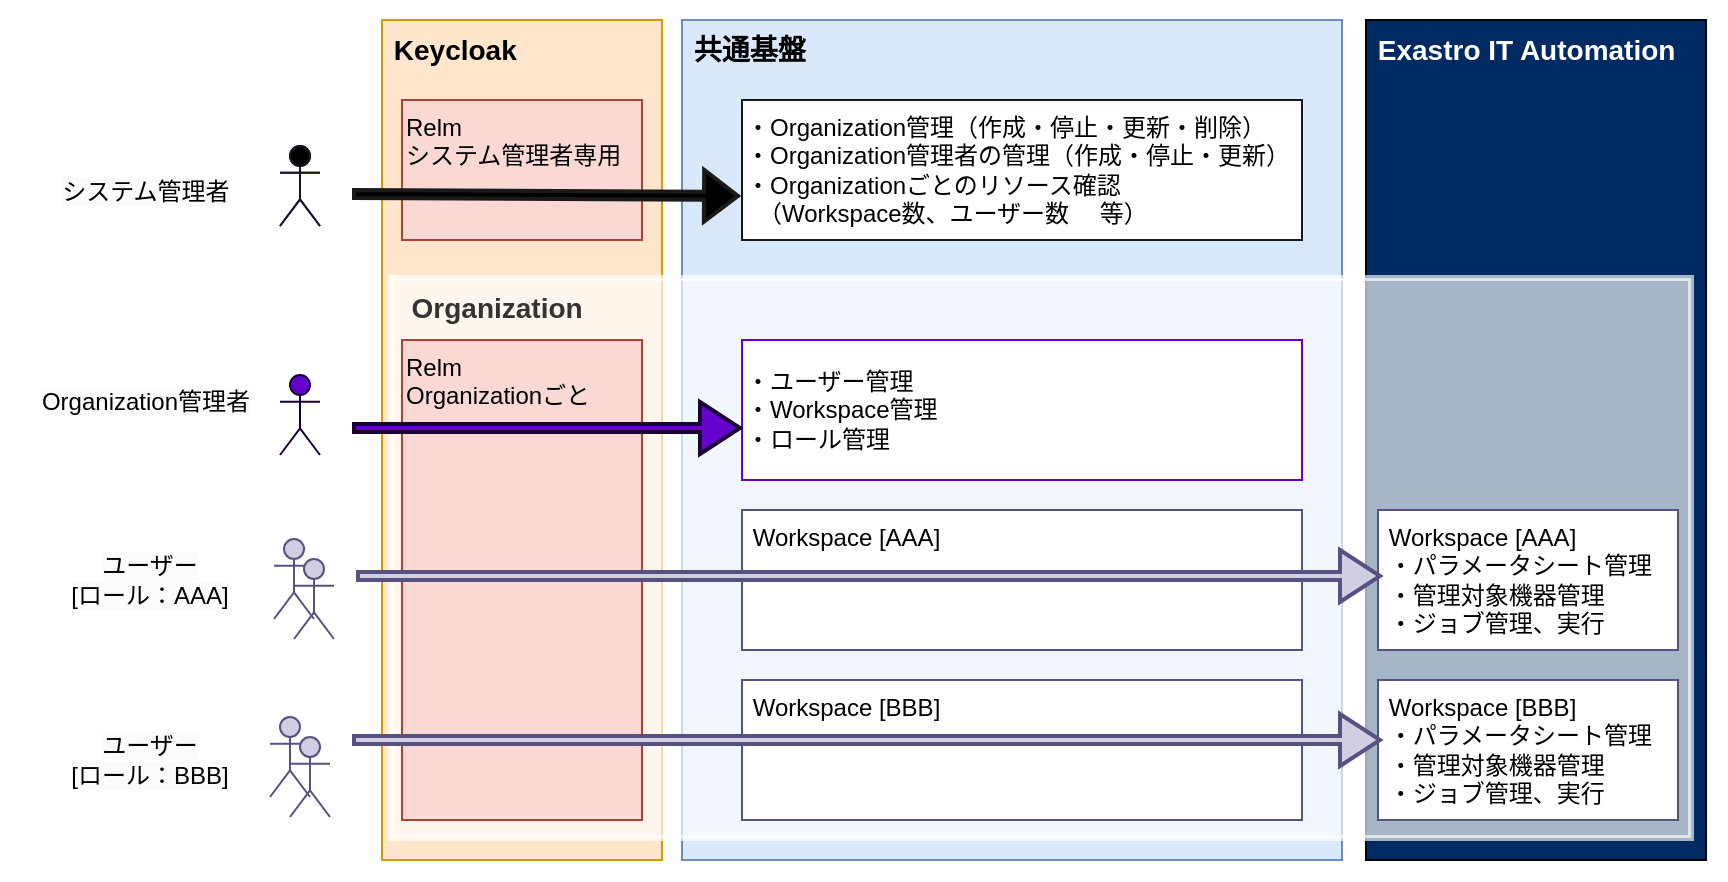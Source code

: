 <mxfile version="20.8.16" type="device"><diagram name="users" id="zIaAfcBwSuvRJHUy-47_"><mxGraphModel dx="960" dy="614" grid="1" gridSize="10" guides="1" tooltips="1" connect="1" arrows="1" fold="1" page="1" pageScale="1" pageWidth="827" pageHeight="1169" math="0" shadow="0"><root><mxCell id="UzZWIe5iTbH8BvvD0hbM-0"/><mxCell id="UzZWIe5iTbH8BvvD0hbM-1" style="" parent="UzZWIe5iTbH8BvvD0hbM-0"/><mxCell id="bpjWlzHVO4FDy2-kTseJ-0" value="" style="rounded=0;whiteSpace=wrap;html=1;strokeColor=none;" parent="UzZWIe5iTbH8BvvD0hbM-1" vertex="1"><mxGeometry x="23" y="30" width="850" height="440" as="geometry"/></mxCell><mxCell id="UzZWIe5iTbH8BvvD0hbM-2" value="&lt;blockquote style=&quot;margin: 0 0 0 40px; border: none; padding: 0px;&quot;&gt;&lt;br&gt;&lt;/blockquote&gt;" style="shape=umlActor;verticalLabelPosition=bottom;verticalAlign=top;outlineConnect=0;fillColor=#6a00ff;strokeColor=#3700CC;html=1;fontColor=#ffffff;" parent="UzZWIe5iTbH8BvvD0hbM-1" vertex="1"><mxGeometry x="150" y="103" width="20" height="40" as="geometry"/></mxCell><mxCell id="UzZWIe5iTbH8BvvD0hbM-3" value="&lt;span style=&quot;color: rgb(0, 0, 0); font-family: Helvetica; font-size: 12px; font-style: normal; font-variant-ligatures: normal; font-variant-caps: normal; font-weight: 400; letter-spacing: normal; orphans: 2; text-indent: 0px; text-transform: none; widows: 2; word-spacing: 0px; -webkit-text-stroke-width: 0px; background-color: rgb(251, 251, 251); text-decoration-thickness: initial; text-decoration-style: initial; text-decoration-color: initial; float: none; display: inline !important;&quot;&gt;Platform管理者&lt;/span&gt;" style="text;whiteSpace=wrap;html=1;fontSize=12;fontFamily=Helvetica;fontColor=#FFFFFF;verticalAlign=middle;align=center;" parent="UzZWIe5iTbH8BvvD0hbM-1" vertex="1"><mxGeometry x="28" y="105.5" width="110" height="40" as="geometry"/></mxCell><mxCell id="UzZWIe5iTbH8BvvD0hbM-8" value="&lt;blockquote style=&quot;margin: 0 0 0 40px; border: none; padding: 0px;&quot;&gt;&lt;br&gt;&lt;/blockquote&gt;" style="shape=umlActor;verticalLabelPosition=bottom;verticalAlign=top;outlineConnect=0;fillColor=#000000;strokeColor=#1A1A1A;html=1;fontColor=#ffffff;" parent="UzZWIe5iTbH8BvvD0hbM-1" vertex="1"><mxGeometry x="150" y="103" width="20" height="40" as="geometry"/></mxCell><mxCell id="UzZWIe5iTbH8BvvD0hbM-9" value="" style="shape=umlActor;verticalLabelPosition=bottom;verticalAlign=top;html=1;outlineConnect=0;fillColor=#6600CC;strokeColor=#190033;fontColor=#ffffff;" parent="UzZWIe5iTbH8BvvD0hbM-1" vertex="1"><mxGeometry x="150" y="217.5" width="20" height="40" as="geometry"/></mxCell><mxCell id="UzZWIe5iTbH8BvvD0hbM-11" value="&lt;span style=&quot;color: rgb(0, 0, 0); font-family: Helvetica; font-size: 12px; font-style: normal; font-variant-ligatures: normal; font-variant-caps: normal; font-weight: 400; letter-spacing: normal; orphans: 2; text-indent: 0px; text-transform: none; widows: 2; word-spacing: 0px; -webkit-text-stroke-width: 0px; background-color: rgb(251, 251, 251); text-decoration-thickness: initial; text-decoration-style: initial; text-decoration-color: initial; float: none; display: inline !important;&quot;&gt;システム管理者&lt;/span&gt;" style="text;whiteSpace=wrap;html=1;fontSize=12;fontFamily=Helvetica;fontColor=#FFFFFF;verticalAlign=middle;align=center;" parent="UzZWIe5iTbH8BvvD0hbM-1" vertex="1"><mxGeometry x="28" y="105.5" width="110" height="40" as="geometry"/></mxCell><mxCell id="UzZWIe5iTbH8BvvD0hbM-12" value="&lt;span style=&quot;color: rgb(0, 0, 0); font-family: Helvetica; font-size: 12px; font-style: normal; font-variant-ligatures: normal; font-variant-caps: normal; font-weight: 400; letter-spacing: normal; orphans: 2; text-indent: 0px; text-transform: none; widows: 2; word-spacing: 0px; -webkit-text-stroke-width: 0px; background-color: rgb(251, 251, 251); text-decoration-thickness: initial; text-decoration-style: initial; text-decoration-color: initial; float: none; display: inline !important;&quot;&gt;Organization管理者&lt;/span&gt;" style="text;whiteSpace=wrap;html=1;fontSize=12;fontFamily=Helvetica;fontColor=#FFFFFF;align=center;" parent="UzZWIe5iTbH8BvvD0hbM-1" vertex="1"><mxGeometry x="13" y="216.5" width="140" height="50" as="geometry"/></mxCell><mxCell id="UzZWIe5iTbH8BvvD0hbM-13" value="&lt;span style=&quot;color: rgb(0, 0, 0); font-family: Helvetica; font-size: 12px; font-style: normal; font-variant-ligatures: normal; font-variant-caps: normal; font-weight: 400; letter-spacing: normal; orphans: 2; text-indent: 0px; text-transform: none; widows: 2; word-spacing: 0px; -webkit-text-stroke-width: 0px; background-color: rgb(251, 251, 251); text-decoration-thickness: initial; text-decoration-style: initial; text-decoration-color: initial; float: none; display: inline !important;&quot;&gt;ユーザー&lt;br&gt;&lt;/span&gt;&lt;span style=&quot;color: rgb(0, 0, 0); font-family: Helvetica; font-size: 12px; font-style: normal; font-variant-ligatures: normal; font-variant-caps: normal; font-weight: 400; letter-spacing: normal; orphans: 2; text-indent: 0px; text-transform: none; widows: 2; word-spacing: 0px; -webkit-text-stroke-width: 0px; background-color: rgb(251, 251, 251); text-decoration-thickness: initial; text-decoration-style: initial; text-decoration-color: initial; float: none; display: inline !important;&quot;&gt;[ロール：AAA]&lt;br&gt;&lt;/span&gt;" style="text;whiteSpace=wrap;html=1;fontSize=12;fontFamily=Helvetica;fontColor=#FFFFFF;align=center;verticalAlign=middle;" parent="UzZWIe5iTbH8BvvD0hbM-1" vertex="1"><mxGeometry x="10" y="284.5" width="150" height="70" as="geometry"/></mxCell><mxCell id="UzZWIe5iTbH8BvvD0hbM-14" value="" style="group;fillColor=none;" parent="UzZWIe5iTbH8BvvD0hbM-1" vertex="1" connectable="0"><mxGeometry x="152" y="299.5" width="39" height="50" as="geometry"/></mxCell><mxCell id="UzZWIe5iTbH8BvvD0hbM-15" value="" style="shape=umlActor;verticalLabelPosition=bottom;verticalAlign=top;html=1;outlineConnect=0;fillColor=#d0cee2;strokeColor=#56517e;" parent="UzZWIe5iTbH8BvvD0hbM-14" vertex="1"><mxGeometry x="-5" width="20" height="40" as="geometry"/></mxCell><mxCell id="UzZWIe5iTbH8BvvD0hbM-16" value="" style="shape=umlActor;verticalLabelPosition=bottom;verticalAlign=top;html=1;outlineConnect=0;fillColor=#d0cee2;strokeColor=#56517E;" parent="UzZWIe5iTbH8BvvD0hbM-14" vertex="1"><mxGeometry x="5" y="10" width="20" height="40" as="geometry"/></mxCell><mxCell id="UzZWIe5iTbH8BvvD0hbM-17" value="&lt;span style=&quot;color: rgb(0, 0, 0); font-family: Helvetica; font-size: 12px; font-style: normal; font-variant-ligatures: normal; font-variant-caps: normal; font-weight: 400; letter-spacing: normal; orphans: 2; text-indent: 0px; text-transform: none; widows: 2; word-spacing: 0px; -webkit-text-stroke-width: 0px; background-color: rgb(251, 251, 251); text-decoration-thickness: initial; text-decoration-style: initial; text-decoration-color: initial; float: none; display: inline !important;&quot;&gt;ユーザー&lt;/span&gt;&lt;br style=&quot;border-color: var(--border-color); color: rgb(0, 0, 0); font-family: Helvetica; font-size: 12px; font-style: normal; font-variant-ligatures: normal; font-variant-caps: normal; font-weight: 400; letter-spacing: normal; orphans: 2; text-indent: 0px; text-transform: none; widows: 2; word-spacing: 0px; -webkit-text-stroke-width: 0px; background-color: rgb(251, 251, 251); text-decoration-thickness: initial; text-decoration-style: initial; text-decoration-color: initial;&quot;&gt;&lt;span style=&quot;color: rgb(0, 0, 0); font-family: Helvetica; font-size: 12px; font-style: normal; font-variant-ligatures: normal; font-variant-caps: normal; font-weight: 400; letter-spacing: normal; orphans: 2; text-indent: 0px; text-transform: none; widows: 2; word-spacing: 0px; -webkit-text-stroke-width: 0px; background-color: rgb(251, 251, 251); text-decoration-thickness: initial; text-decoration-style: initial; text-decoration-color: initial; float: none; display: inline !important;&quot;&gt;[ロール：BBB]&lt;/span&gt;" style="text;whiteSpace=wrap;html=1;fontSize=12;fontFamily=Helvetica;fontColor=#FFFFFF;align=center;verticalAlign=middle;" parent="UzZWIe5iTbH8BvvD0hbM-1" vertex="1"><mxGeometry x="10" y="374.5" width="150" height="70" as="geometry"/></mxCell><mxCell id="UzZWIe5iTbH8BvvD0hbM-20" value="" style="group" parent="UzZWIe5iTbH8BvvD0hbM-1" vertex="1" connectable="0"><mxGeometry x="150" y="388.5" width="39" height="50" as="geometry"/></mxCell><mxCell id="UzZWIe5iTbH8BvvD0hbM-21" value="" style="shape=umlActor;verticalLabelPosition=bottom;verticalAlign=top;html=1;outlineConnect=0;fillColor=#d0cee2;strokeColor=#56517e;" parent="UzZWIe5iTbH8BvvD0hbM-20" vertex="1"><mxGeometry x="-5" width="20" height="40" as="geometry"/></mxCell><mxCell id="UzZWIe5iTbH8BvvD0hbM-22" value="" style="shape=umlActor;verticalLabelPosition=bottom;verticalAlign=top;html=1;outlineConnect=0;fillColor=#d0cee2;strokeColor=#56517e;" parent="UzZWIe5iTbH8BvvD0hbM-20" vertex="1"><mxGeometry x="5" y="10" width="20" height="40" as="geometry"/></mxCell><mxCell id="UzZWIe5iTbH8BvvD0hbM-26" value="&lt;font style=&quot;font-size: 14px;&quot;&gt;&amp;nbsp;Keycloak&lt;/font&gt;" style="rounded=0;whiteSpace=wrap;html=1;align=left;horizontal=1;verticalAlign=top;strokeColor=#d79b00;fillColor=#ffe6cc;fontStyle=1" parent="UzZWIe5iTbH8BvvD0hbM-1" vertex="1"><mxGeometry x="201" y="40" width="140" height="420" as="geometry"/></mxCell><mxCell id="UzZWIe5iTbH8BvvD0hbM-27" value="&lt;font style=&quot;font-size: 14px;&quot;&gt;&amp;nbsp;共通基盤&lt;/font&gt;" style="rounded=0;whiteSpace=wrap;html=1;align=left;horizontal=1;verticalAlign=top;strokeColor=#6c8ebf;fillColor=#dae8fc;fontStyle=1" parent="UzZWIe5iTbH8BvvD0hbM-1" vertex="1"><mxGeometry x="351" y="40" width="330" height="420" as="geometry"/></mxCell><mxCell id="UzZWIe5iTbH8BvvD0hbM-28" value="&lt;font style=&quot;font-size: 14px;&quot;&gt;&amp;nbsp;Exastro IT Automation&lt;/font&gt;" style="rounded=0;whiteSpace=wrap;html=1;align=left;horizontal=1;verticalAlign=top;strokeColor=#000000;fillColor=#002b62;fontColor=#FFFFFF;fontStyle=1" parent="UzZWIe5iTbH8BvvD0hbM-1" vertex="1"><mxGeometry x="693" y="40" width="170" height="420" as="geometry"/></mxCell><mxCell id="UzZWIe5iTbH8BvvD0hbM-29" value="organization" style="" parent="UzZWIe5iTbH8BvvD0hbM-0"/><mxCell id="UzZWIe5iTbH8BvvD0hbM-30" value="&lt;font style=&quot;&quot;&gt;&amp;nbsp; Organization&lt;/font&gt;" style="rounded=0;whiteSpace=wrap;html=1;align=left;horizontal=1;verticalAlign=top;opacity=65;strokeWidth=3;fontSize=14;fillColor=#FFFFFF;strokeColor=#FFFFFF;fontStyle=1;fontColor=#333333;" parent="UzZWIe5iTbH8BvvD0hbM-29" vertex="1"><mxGeometry x="205.5" y="169" width="650" height="280" as="geometry"/></mxCell><mxCell id="UzZWIe5iTbH8BvvD0hbM-32" value="内容" style="" parent="UzZWIe5iTbH8BvvD0hbM-0"/><mxCell id="UzZWIe5iTbH8BvvD0hbM-33" value="Relm&lt;br&gt;システム管理者専用" style="rounded=0;whiteSpace=wrap;html=1;align=left;horizontal=1;verticalAlign=top;strokeColor=#ae4132;fillColor=#fad9d5;" parent="UzZWIe5iTbH8BvvD0hbM-32" vertex="1"><mxGeometry x="211" y="80" width="120" height="70" as="geometry"/></mxCell><mxCell id="UzZWIe5iTbH8BvvD0hbM-35" value="Relm&lt;br&gt;Organizationごと" style="rounded=0;whiteSpace=wrap;html=1;align=left;horizontal=1;verticalAlign=top;strokeColor=#ae4132;fillColor=#fad9d5;" parent="UzZWIe5iTbH8BvvD0hbM-32" vertex="1"><mxGeometry x="211" y="200" width="120" height="240" as="geometry"/></mxCell><mxCell id="UzZWIe5iTbH8BvvD0hbM-36" value="・Organization管理（作成・停止・更新・削除）&lt;br&gt;・Organization管理者の管理（作成・停止・更新）&lt;br&gt;・Organizationごとのリソース確認&lt;br&gt;　（Workspace数、ユーザー数 　等）" style="rounded=0;whiteSpace=wrap;html=1;align=left;horizontal=1;verticalAlign=middle;strokeColor=#1A1A1A;" parent="UzZWIe5iTbH8BvvD0hbM-32" vertex="1"><mxGeometry x="381" y="80" width="280" height="70" as="geometry"/></mxCell><mxCell id="UzZWIe5iTbH8BvvD0hbM-37" value="・ユーザー管理&lt;br&gt;・Workspace管理&lt;br&gt;・ロール管理" style="rounded=0;whiteSpace=wrap;html=1;align=left;horizontal=1;verticalAlign=middle;strokeColor=#6600CC;" parent="UzZWIe5iTbH8BvvD0hbM-32" vertex="1"><mxGeometry x="381" y="200" width="280" height="70" as="geometry"/></mxCell><mxCell id="UzZWIe5iTbH8BvvD0hbM-38" value="&amp;nbsp;Workspace [AAA]" style="rounded=0;whiteSpace=wrap;html=1;align=left;horizontal=1;verticalAlign=top;strokeColor=#56517E;" parent="UzZWIe5iTbH8BvvD0hbM-32" vertex="1"><mxGeometry x="381" y="285" width="280" height="70" as="geometry"/></mxCell><mxCell id="UzZWIe5iTbH8BvvD0hbM-57" value="&amp;nbsp;Workspace [AAA]&lt;br&gt;&amp;nbsp;・パラメータシート管理&lt;br&gt;&amp;nbsp;・管理対象機器管理&lt;br&gt;&amp;nbsp;・ジョブ管理、実行" style="rounded=0;whiteSpace=wrap;html=1;align=left;horizontal=1;verticalAlign=top;strokeColor=#56517E;" parent="UzZWIe5iTbH8BvvD0hbM-32" vertex="1"><mxGeometry x="699" y="285" width="150" height="70" as="geometry"/></mxCell><mxCell id="or_tk1Qgucv-dB5-A7wB-4" value="&amp;nbsp;Workspace [BBB]" style="rounded=0;whiteSpace=wrap;html=1;align=left;horizontal=1;verticalAlign=top;strokeColor=#56517E;" parent="UzZWIe5iTbH8BvvD0hbM-32" vertex="1"><mxGeometry x="381" y="370" width="280" height="70" as="geometry"/></mxCell><mxCell id="or_tk1Qgucv-dB5-A7wB-5" value="&amp;nbsp;Workspace [BBB]&lt;br&gt;&amp;nbsp;・パラメータシート管理&lt;br style=&quot;border-color: var(--border-color);&quot;&gt;&amp;nbsp;・管理対象機器管理&lt;br style=&quot;border-color: var(--border-color);&quot;&gt;&amp;nbsp;・ジョブ管理、実行" style="rounded=0;whiteSpace=wrap;html=1;align=left;horizontal=1;verticalAlign=top;strokeColor=#56517E;" parent="UzZWIe5iTbH8BvvD0hbM-32" vertex="1"><mxGeometry x="699" y="370" width="150" height="70" as="geometry"/></mxCell><mxCell id="UzZWIe5iTbH8BvvD0hbM-61" value="矢印" style="" parent="UzZWIe5iTbH8BvvD0hbM-0"/><mxCell id="UzZWIe5iTbH8BvvD0hbM-62" value="" style="endArrow=classic;html=1;rounded=0;strokeColor=#190033;fontFamily=Helvetica;fontSize=14;fontColor=#FFFFFF;strokeWidth=2;labelBorderColor=default;shape=flexArrow;fillColor=#6600CC;width=3;endSize=6;startSize=17;" parent="UzZWIe5iTbH8BvvD0hbM-61" edge="1"><mxGeometry width="50" height="50" relative="1" as="geometry"><mxPoint x="186" y="244" as="sourcePoint"/><mxPoint x="381" y="244" as="targetPoint"/></mxGeometry></mxCell><mxCell id="UzZWIe5iTbH8BvvD0hbM-64" value="" style="endArrow=classic;html=1;rounded=0;strokeColor=#56517E;fontFamily=Helvetica;fontSize=14;fontColor=#FFFFFF;strokeWidth=2;labelBorderColor=default;shape=flexArrow;fillColor=#D0CEE2;width=3;endSize=6;startSize=17;" parent="UzZWIe5iTbH8BvvD0hbM-61" edge="1"><mxGeometry width="50" height="50" relative="1" as="geometry"><mxPoint x="188" y="318.0" as="sourcePoint"/><mxPoint x="701" y="318.0" as="targetPoint"/></mxGeometry></mxCell><mxCell id="UzZWIe5iTbH8BvvD0hbM-65" value="" style="endArrow=classic;html=1;rounded=0;strokeColor=#56517E;fontFamily=Helvetica;fontSize=14;fontColor=#FFFFFF;strokeWidth=2;labelBorderColor=default;shape=flexArrow;fillColor=#D0CEE2;width=3;endSize=6;startSize=17;" parent="UzZWIe5iTbH8BvvD0hbM-61" edge="1"><mxGeometry width="50" height="50" relative="1" as="geometry"><mxPoint x="186" y="400" as="sourcePoint"/><mxPoint x="701" y="400" as="targetPoint"/></mxGeometry></mxCell><mxCell id="UzZWIe5iTbH8BvvD0hbM-68" value="" style="endArrow=block;html=1;rounded=0;strokeColor=#1A1A1A;fontFamily=Helvetica;fontSize=14;fontColor=#FFFFFF;strokeWidth=2;labelBorderColor=default;shape=flexArrow;fillColor=#000000;endSize=5;width=3;" parent="UzZWIe5iTbH8BvvD0hbM-61" edge="1"><mxGeometry width="50" height="50" relative="1" as="geometry"><mxPoint x="186" y="127" as="sourcePoint"/><mxPoint x="380" y="128" as="targetPoint"/></mxGeometry></mxCell></root></mxGraphModel></diagram></mxfile>